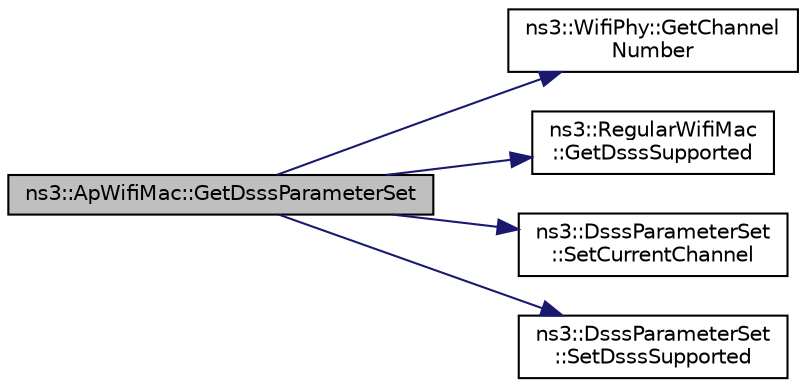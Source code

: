 digraph "ns3::ApWifiMac::GetDsssParameterSet"
{
 // LATEX_PDF_SIZE
  edge [fontname="Helvetica",fontsize="10",labelfontname="Helvetica",labelfontsize="10"];
  node [fontname="Helvetica",fontsize="10",shape=record];
  rankdir="LR";
  Node1 [label="ns3::ApWifiMac::GetDsssParameterSet",height=0.2,width=0.4,color="black", fillcolor="grey75", style="filled", fontcolor="black",tooltip="Return the DSSS Parameter Set that we support."];
  Node1 -> Node2 [color="midnightblue",fontsize="10",style="solid",fontname="Helvetica"];
  Node2 [label="ns3::WifiPhy::GetChannel\lNumber",height=0.2,width=0.4,color="black", fillcolor="white", style="filled",URL="$classns3_1_1_wifi_phy.html#a0fff908934055690c5774ef0890bb239",tooltip="Return current channel number."];
  Node1 -> Node3 [color="midnightblue",fontsize="10",style="solid",fontname="Helvetica"];
  Node3 [label="ns3::RegularWifiMac\l::GetDsssSupported",height=0.2,width=0.4,color="black", fillcolor="white", style="filled",URL="$classns3_1_1_regular_wifi_mac.html#ab5d9ee663c3e87a5cef2ef9d5c469a02",tooltip="Return whether the device supports DSSS."];
  Node1 -> Node4 [color="midnightblue",fontsize="10",style="solid",fontname="Helvetica"];
  Node4 [label="ns3::DsssParameterSet\l::SetCurrentChannel",height=0.2,width=0.4,color="black", fillcolor="white", style="filled",URL="$classns3_1_1_dsss_parameter_set.html#a52e56c7e20f9a889197920060d3b7a01",tooltip="Set the Current Channel field in the DsssParameterSet information element."];
  Node1 -> Node5 [color="midnightblue",fontsize="10",style="solid",fontname="Helvetica"];
  Node5 [label="ns3::DsssParameterSet\l::SetDsssSupported",height=0.2,width=0.4,color="black", fillcolor="white", style="filled",URL="$classns3_1_1_dsss_parameter_set.html#a9d31be8d355560e831937c1c97c21379",tooltip="Set DSSS supported."];
}
